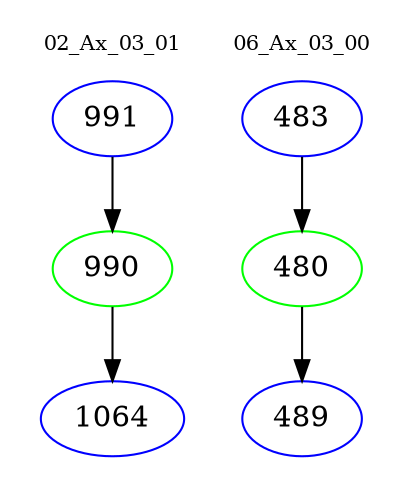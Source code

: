 digraph{
subgraph cluster_0 {
color = white
label = "02_Ax_03_01";
fontsize=10;
T0_991 [label="991", color="blue"]
T0_991 -> T0_990 [color="black"]
T0_990 [label="990", color="green"]
T0_990 -> T0_1064 [color="black"]
T0_1064 [label="1064", color="blue"]
}
subgraph cluster_1 {
color = white
label = "06_Ax_03_00";
fontsize=10;
T1_483 [label="483", color="blue"]
T1_483 -> T1_480 [color="black"]
T1_480 [label="480", color="green"]
T1_480 -> T1_489 [color="black"]
T1_489 [label="489", color="blue"]
}
}
